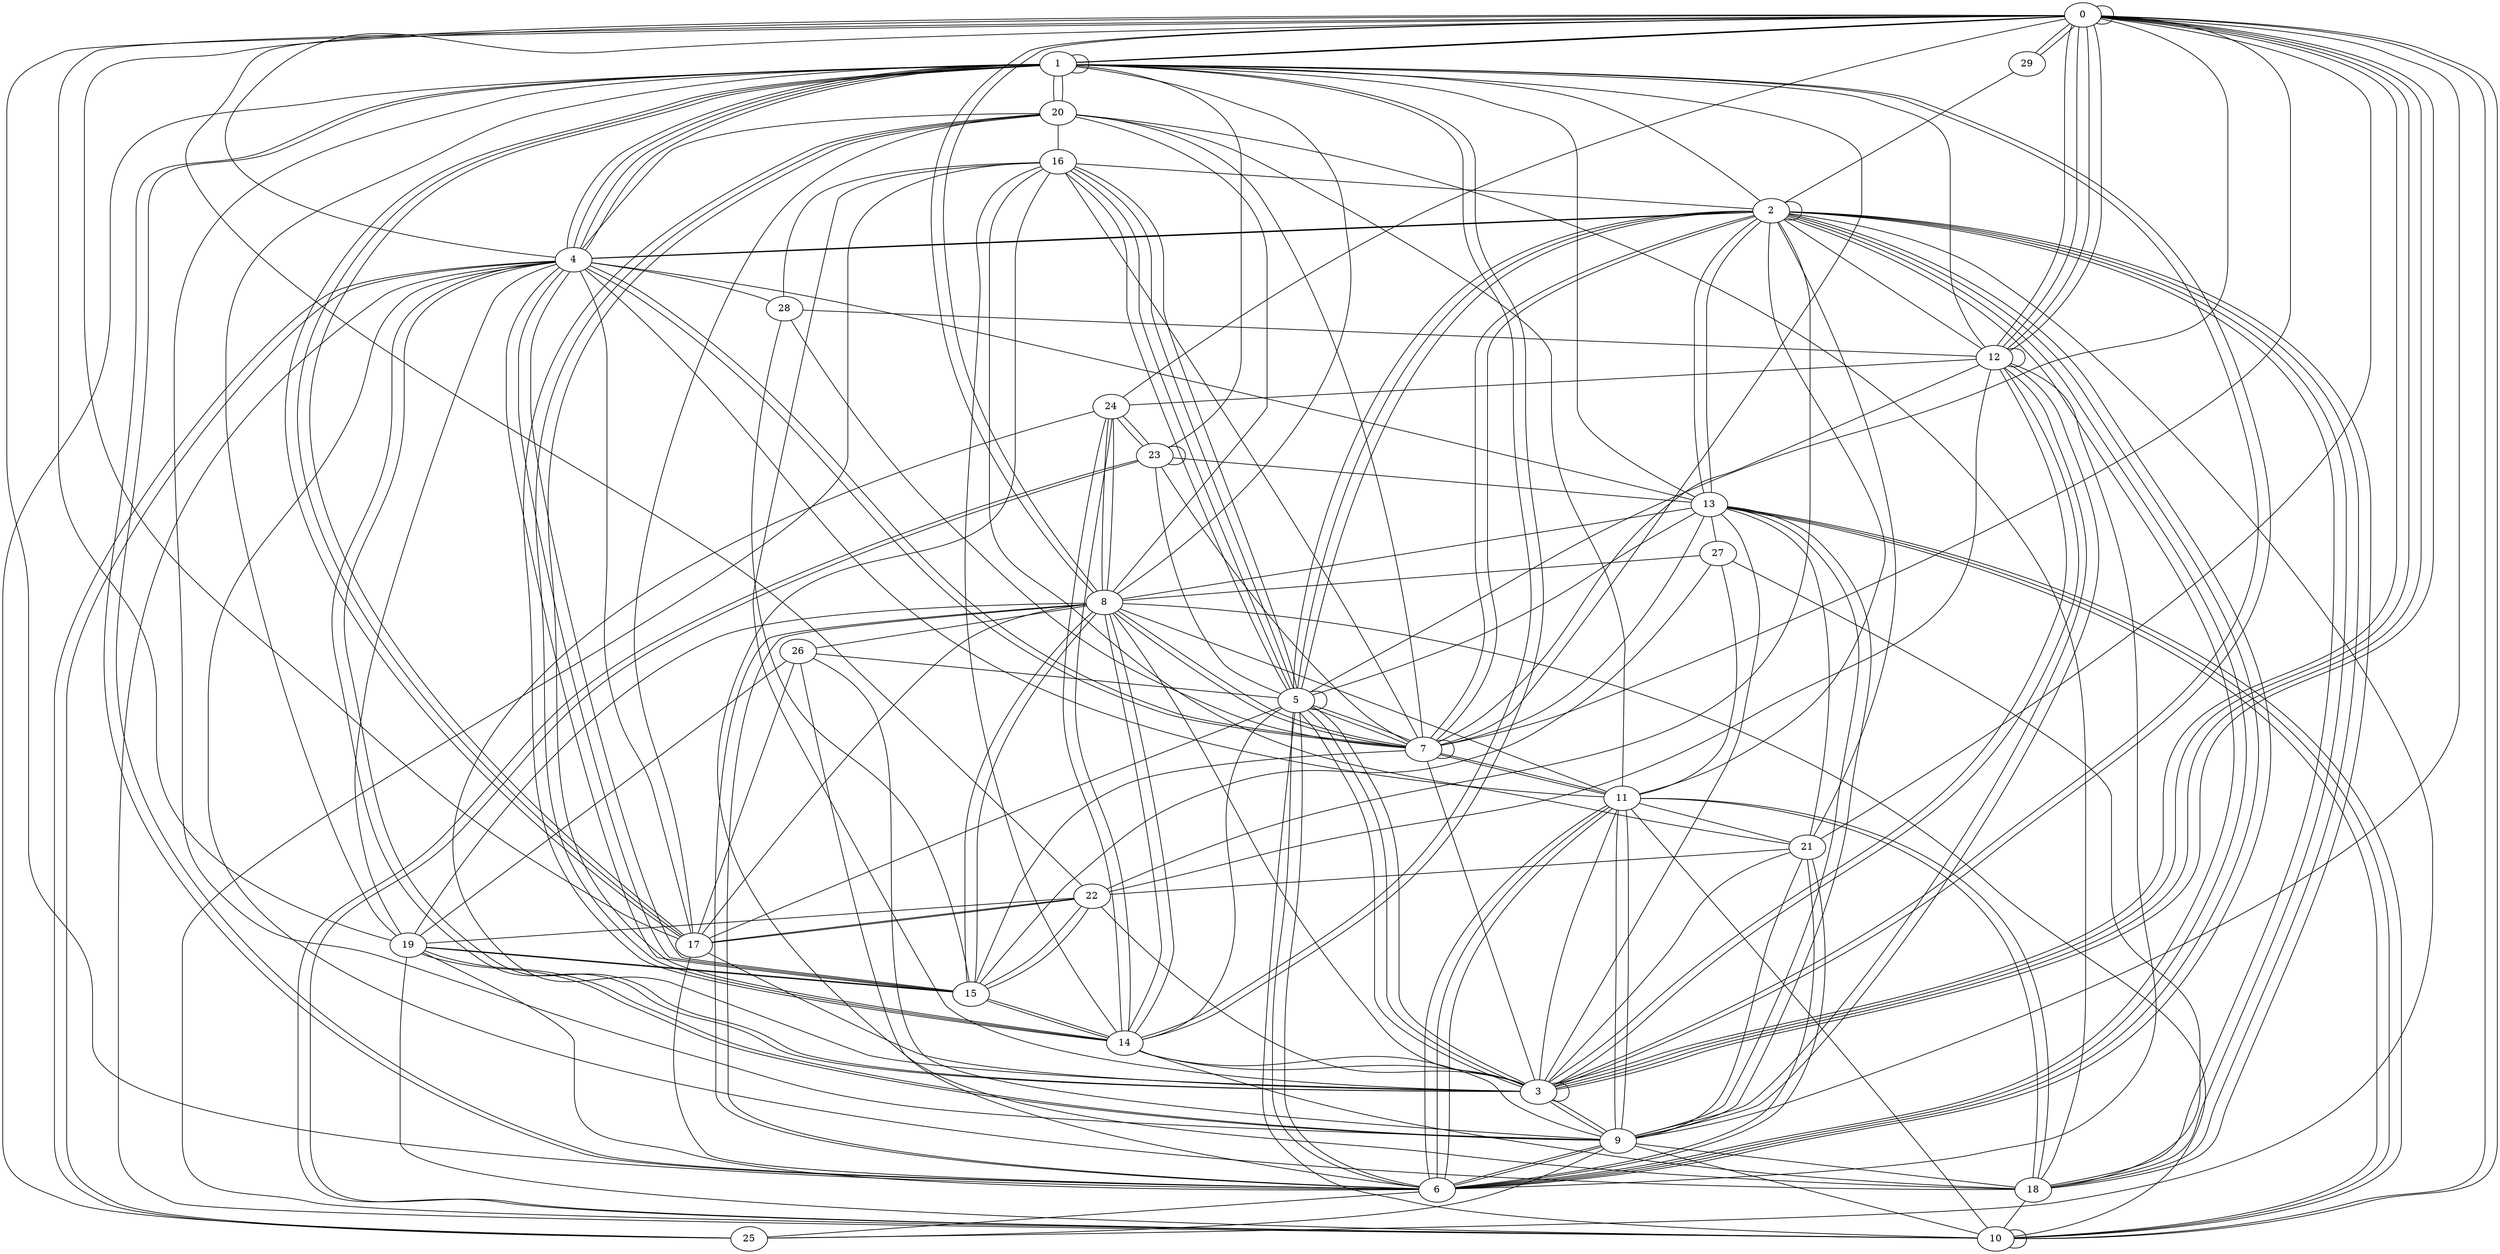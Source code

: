 graph G {
0;
1;
2;
3;
4;
5;
6;
7;
8;
9;
10;
11;
12;
13;
14;
15;
16;
17;
18;
19;
20;
21;
22;
23;
24;
25;
26;
27;
28;
29;
14--8 ;
28--12 ;
1--2 ;
3--0 ;
6--0 ;
15--28 ;
5--5 ;
0--3 ;
10--5 ;
2--2 ;
6--11 ;
8--0 ;
3--12 ;
9--19 ;
23--10 ;
2--4 ;
5--6 ;
6--2 ;
10--0 ;
0--3 ;
5--7 ;
9--6 ;
10--13 ;
5--3 ;
4--28 ;
22--19 ;
1--0 ;
10--9 ;
23--10 ;
21--22 ;
11--27 ;
6--2 ;
0--7 ;
11--2 ;
16--3 ;
8--10 ;
1--4 ;
7--2 ;
3--3 ;
3--9 ;
8--15 ;
7--8 ;
2--6 ;
4--2 ;
7--20 ;
29--2 ;
24--23 ;
16--10 ;
4--3 ;
27--18 ;
14--8 ;
23--5 ;
6--21 ;
13--2 ;
15--14 ;
11--3 ;
12--0 ;
6--8 ;
18--20 ;
0--9 ;
22--12 ;
26--5 ;
17--3 ;
5--16 ;
9--14 ;
20--8 ;
3--0 ;
1--6 ;
4--1 ;
9--6 ;
26--9 ;
1--9 ;
7--12 ;
0--1 ;
10--10 ;
4--25 ;
15--22 ;
4--1 ;
6--8 ;
4--20 ;
26--6 ;
17--1 ;
21--3 ;
10--11 ;
9--18 ;
23--23 ;
0--12 ;
18--2 ;
17--1 ;
19--10 ;
3--12 ;
12--24 ;
13--27 ;
16--18 ;
5--0 ;
16--14 ;
14--3 ;
1--20 ;
22--17 ;
18--4 ;
5--3 ;
12--0 ;
6--25 ;
1--14 ;
2--5 ;
4--15 ;
3--1 ;
16--28 ;
14--15 ;
19--9 ;
0--1 ;
5--16 ;
4--17 ;
3--24 ;
5--6 ;
8--0 ;
17--8 ;
22--2 ;
27--15 ;
16--5 ;
18--10 ;
0--0 ;
21--6 ;
8--3 ;
7--23 ;
9--13 ;
19--26 ;
17--5 ;
0--19 ;
4--3 ;
8--26 ;
20--1 ;
13--8 ;
3--22 ;
25--1 ;
6--11 ;
4--2 ;
16--5 ;
7--4 ;
21--2 ;
7--8 ;
15--22 ;
15--4 ;
20--16 ;
1--12 ;
21--16 ;
14--24 ;
7--13 ;
7--28 ;
24--8 ;
21--0 ;
0--29 ;
25--4 ;
3--9 ;
19--1 ;
3--1 ;
7--7 ;
22--0 ;
20--11 ;
10--0 ;
2--6 ;
4--11 ;
29--0 ;
18--2 ;
4--13 ;
24--14 ;
23--13 ;
8--11 ;
17--1 ;
1--1 ;
17--6 ;
13--1 ;
6--12 ;
14--5 ;
18--11 ;
1--6 ;
21--9 ;
8--24 ;
2--18 ;
5--13 ;
13--10 ;
5--7 ;
22--17 ;
12--9 ;
14--20 ;
17--26 ;
9--12 ;
19--8 ;
11--7 ;
10--13 ;
1--7 ;
7--11 ;
13--2 ;
3--13 ;
17--0 ;
27--8 ;
13--9 ;
15--19 ;
4--0 ;
15--8 ;
24--0 ;
11--18 ;
11--9 ;
17--20 ;
14--18 ;
25--2 ;
3--5 ;
7--2 ;
4--15 ;
6--19 ;
16--2 ;
1--14 ;
20--14 ;
11--9 ;
23--1 ;
10--4 ;
13--21 ;
24--23 ;
12--12 ;
1--8 ;
11--6 ;
2--12 ;
19--15 ;
1--4 ;
19--4 ;
5--2 ;
2--18 ;
7--4 ;
7--3 ;
20--14 ;
11--21 ;
16--7 ;
0--12 ;
15--7 ;
2--5 ;
9--25 ;
}

